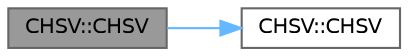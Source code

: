 digraph "CHSV::CHSV"
{
 // LATEX_PDF_SIZE
  bgcolor="transparent";
  edge [fontname=Helvetica,fontsize=10,labelfontname=Helvetica,labelfontsize=10];
  node [fontname=Helvetica,fontsize=10,shape=box,height=0.2,width=0.4];
  rankdir="LR";
  Node1 [id="Node000001",label="CHSV::CHSV",height=0.2,width=0.4,color="gray40", fillcolor="grey60", style="filled", fontcolor="black",tooltip="Allow copy construction."];
  Node1 -> Node2 [id="edge1_Node000001_Node000002",color="steelblue1",style="solid",tooltip=" "];
  Node2 [id="Node000002",label="CHSV::CHSV",height=0.2,width=0.4,color="grey40", fillcolor="white", style="filled",URL="$dc/d53/struct_c_h_s_v_a4acc408d655fe2158cc6ebc48b1532db.html#a4acc408d655fe2158cc6ebc48b1532db",tooltip="Default constructor."];
}

